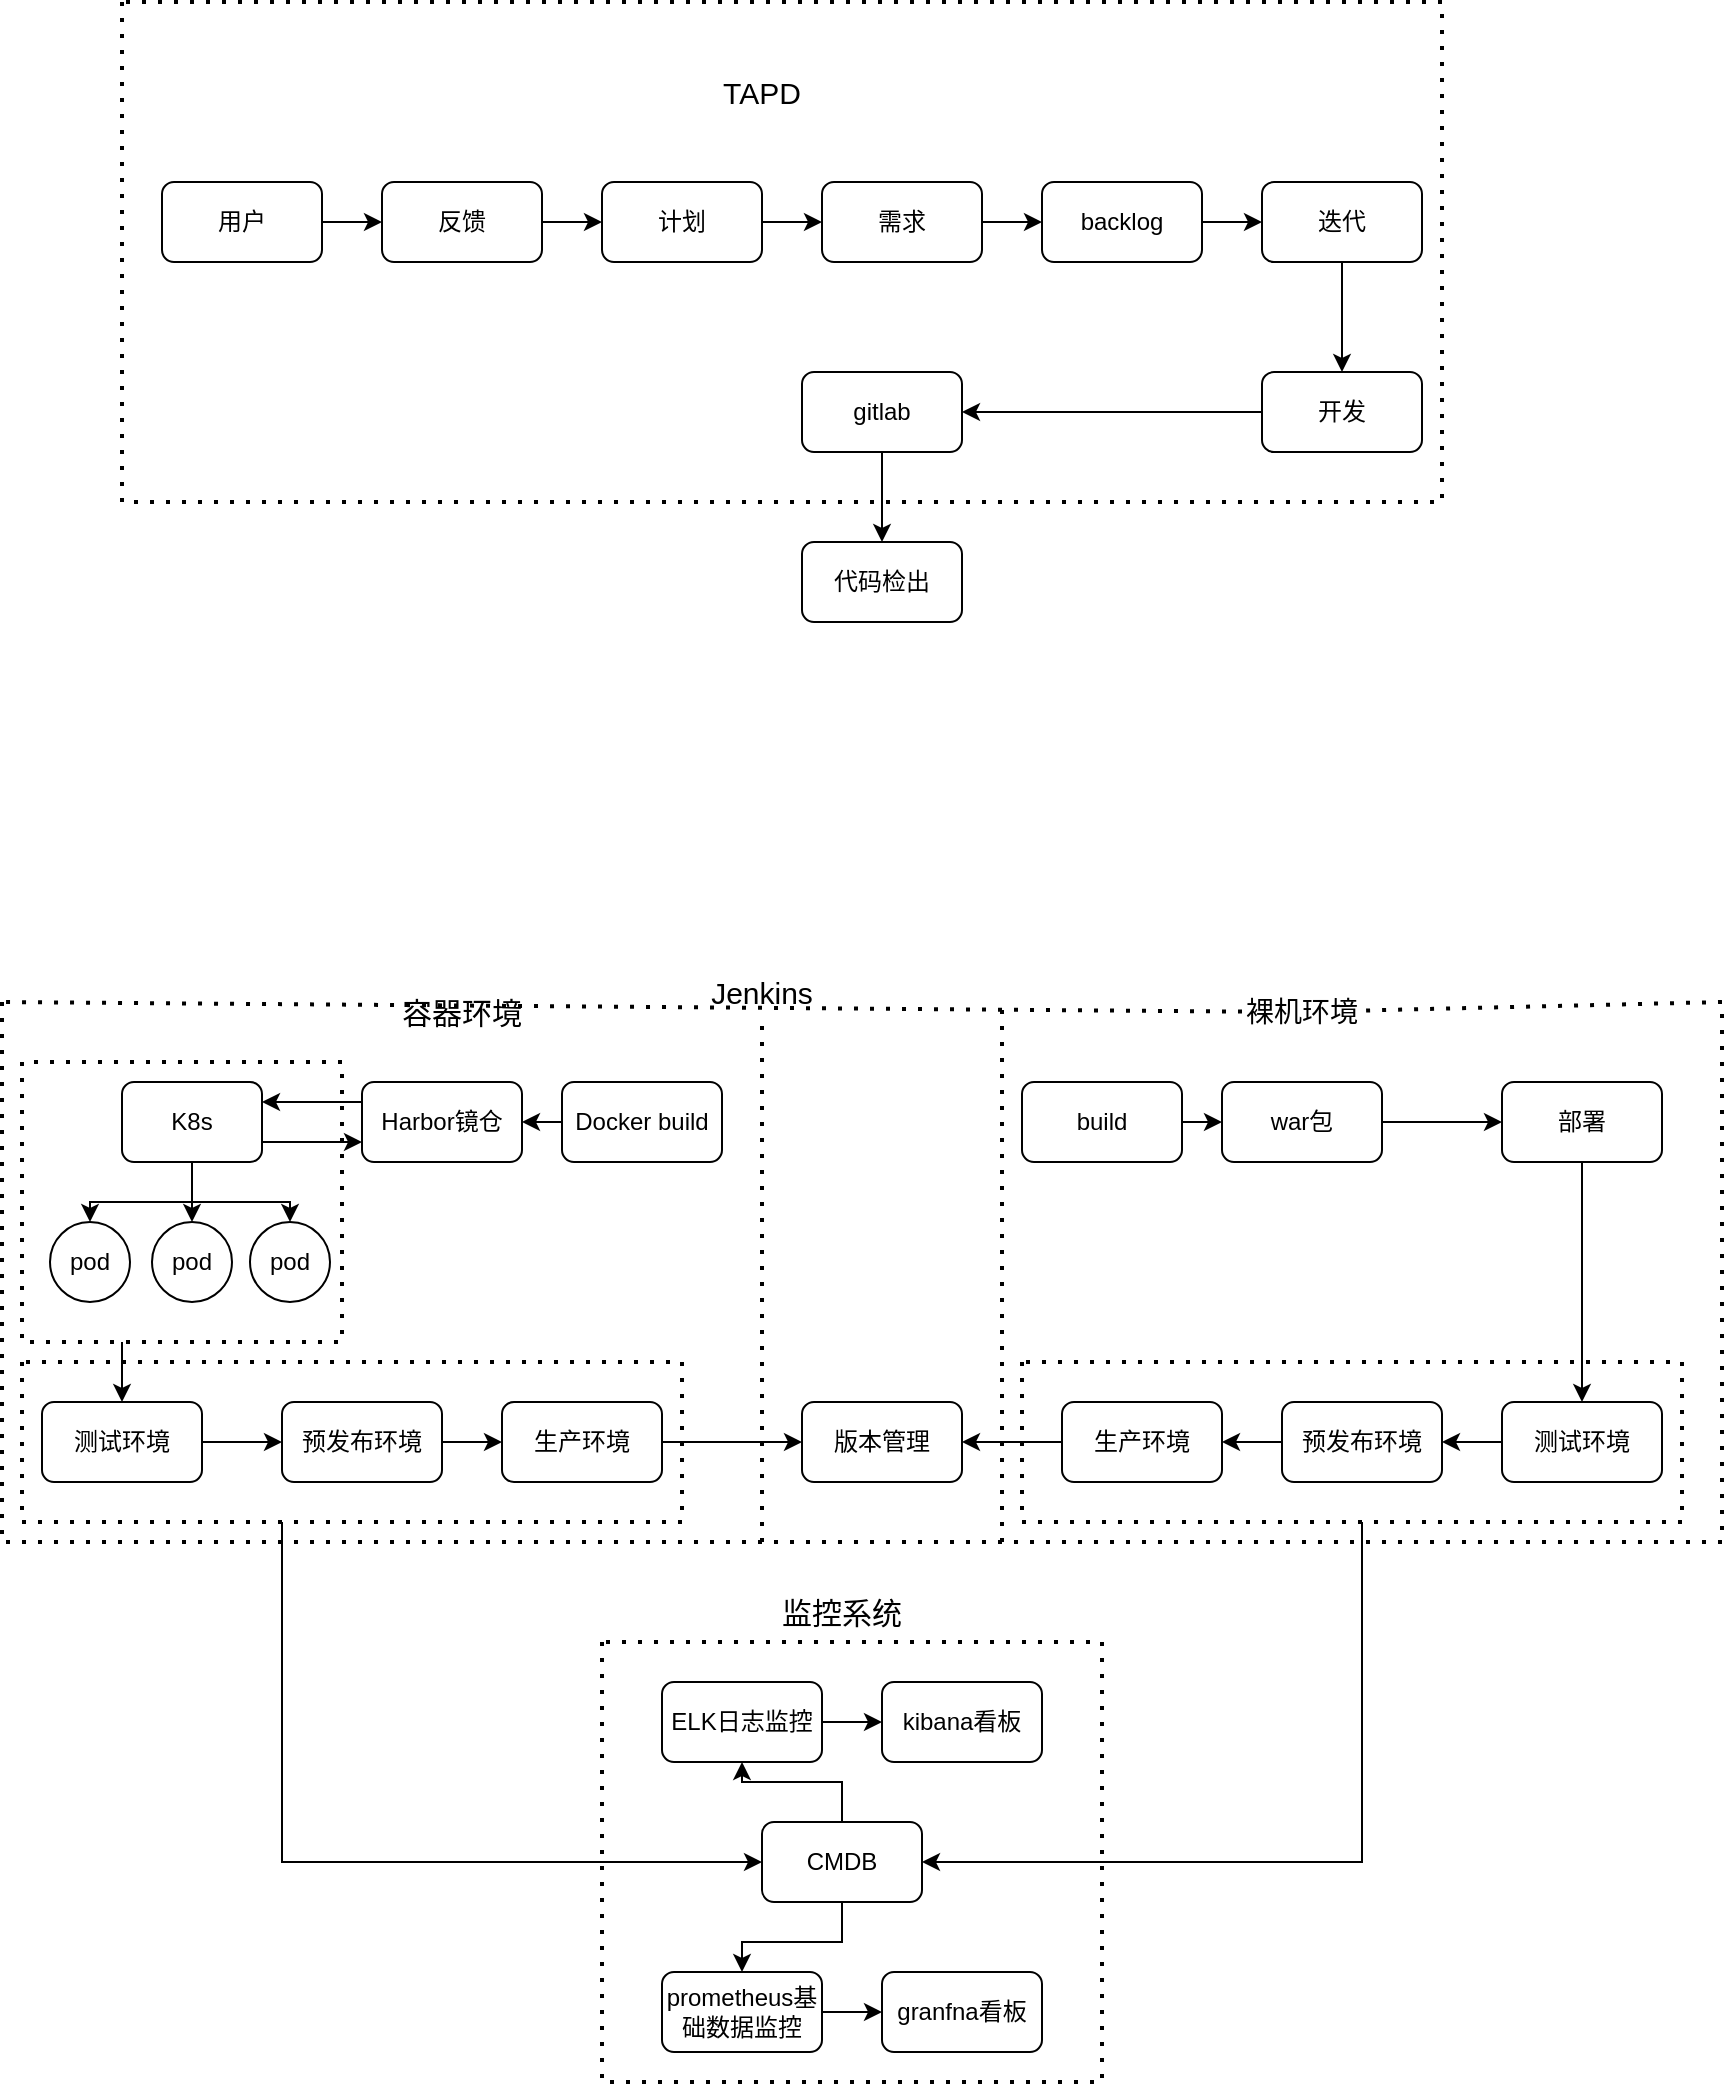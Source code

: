 <mxfile version="15.6.8" type="github">
  <diagram id="vsE465SX2cPEacJ-bp3B" name="Page-1">
    <mxGraphModel dx="1217" dy="2039" grid="1" gridSize="10" guides="1" tooltips="1" connect="1" arrows="1" fold="1" page="1" pageScale="1" pageWidth="827" pageHeight="1169" math="0" shadow="0">
      <root>
        <mxCell id="0" />
        <mxCell id="1" parent="0" />
        <mxCell id="xOtctn-aDaMQ04Lc9DY_-1" style="edgeStyle=orthogonalEdgeStyle;rounded=0;orthogonalLoop=1;jettySize=auto;html=1;exitX=1;exitY=0.5;exitDx=0;exitDy=0;" edge="1" parent="1" source="xOtctn-aDaMQ04Lc9DY_-2" target="xOtctn-aDaMQ04Lc9DY_-4">
          <mxGeometry relative="1" as="geometry" />
        </mxCell>
        <mxCell id="xOtctn-aDaMQ04Lc9DY_-2" value="用户" style="rounded=1;whiteSpace=wrap;html=1;" vertex="1" parent="1">
          <mxGeometry x="440" y="-10" width="80" height="40" as="geometry" />
        </mxCell>
        <mxCell id="xOtctn-aDaMQ04Lc9DY_-3" style="edgeStyle=orthogonalEdgeStyle;rounded=0;orthogonalLoop=1;jettySize=auto;html=1;exitX=1;exitY=0.5;exitDx=0;exitDy=0;entryX=0;entryY=0.5;entryDx=0;entryDy=0;" edge="1" parent="1" source="xOtctn-aDaMQ04Lc9DY_-4" target="xOtctn-aDaMQ04Lc9DY_-6">
          <mxGeometry relative="1" as="geometry" />
        </mxCell>
        <mxCell id="xOtctn-aDaMQ04Lc9DY_-4" value="反馈" style="rounded=1;whiteSpace=wrap;html=1;" vertex="1" parent="1">
          <mxGeometry x="550" y="-10" width="80" height="40" as="geometry" />
        </mxCell>
        <mxCell id="xOtctn-aDaMQ04Lc9DY_-5" style="edgeStyle=orthogonalEdgeStyle;rounded=0;orthogonalLoop=1;jettySize=auto;html=1;exitX=1;exitY=0.5;exitDx=0;exitDy=0;entryX=0;entryY=0.5;entryDx=0;entryDy=0;" edge="1" parent="1" source="xOtctn-aDaMQ04Lc9DY_-6" target="xOtctn-aDaMQ04Lc9DY_-8">
          <mxGeometry relative="1" as="geometry" />
        </mxCell>
        <mxCell id="xOtctn-aDaMQ04Lc9DY_-6" value="计划" style="rounded=1;whiteSpace=wrap;html=1;" vertex="1" parent="1">
          <mxGeometry x="660" y="-10" width="80" height="40" as="geometry" />
        </mxCell>
        <mxCell id="xOtctn-aDaMQ04Lc9DY_-7" style="edgeStyle=orthogonalEdgeStyle;rounded=0;orthogonalLoop=1;jettySize=auto;html=1;exitX=1;exitY=0.5;exitDx=0;exitDy=0;entryX=0;entryY=0.5;entryDx=0;entryDy=0;" edge="1" parent="1" source="xOtctn-aDaMQ04Lc9DY_-8" target="xOtctn-aDaMQ04Lc9DY_-10">
          <mxGeometry relative="1" as="geometry" />
        </mxCell>
        <mxCell id="xOtctn-aDaMQ04Lc9DY_-8" value="需求" style="rounded=1;whiteSpace=wrap;html=1;" vertex="1" parent="1">
          <mxGeometry x="770" y="-10" width="80" height="40" as="geometry" />
        </mxCell>
        <mxCell id="xOtctn-aDaMQ04Lc9DY_-9" style="edgeStyle=orthogonalEdgeStyle;rounded=0;orthogonalLoop=1;jettySize=auto;html=1;exitX=1;exitY=0.5;exitDx=0;exitDy=0;entryX=0;entryY=0.5;entryDx=0;entryDy=0;" edge="1" parent="1" source="xOtctn-aDaMQ04Lc9DY_-10" target="xOtctn-aDaMQ04Lc9DY_-12">
          <mxGeometry relative="1" as="geometry" />
        </mxCell>
        <mxCell id="xOtctn-aDaMQ04Lc9DY_-10" value="backlog" style="rounded=1;whiteSpace=wrap;html=1;" vertex="1" parent="1">
          <mxGeometry x="880" y="-10" width="80" height="40" as="geometry" />
        </mxCell>
        <mxCell id="xOtctn-aDaMQ04Lc9DY_-11" style="edgeStyle=orthogonalEdgeStyle;rounded=0;orthogonalLoop=1;jettySize=auto;html=1;exitX=0.5;exitY=1;exitDx=0;exitDy=0;entryX=0.5;entryY=0;entryDx=0;entryDy=0;" edge="1" parent="1" source="xOtctn-aDaMQ04Lc9DY_-12" target="xOtctn-aDaMQ04Lc9DY_-14">
          <mxGeometry relative="1" as="geometry" />
        </mxCell>
        <mxCell id="xOtctn-aDaMQ04Lc9DY_-12" value="迭代" style="rounded=1;whiteSpace=wrap;html=1;" vertex="1" parent="1">
          <mxGeometry x="990" y="-10" width="80" height="40" as="geometry" />
        </mxCell>
        <mxCell id="xOtctn-aDaMQ04Lc9DY_-13" style="edgeStyle=orthogonalEdgeStyle;rounded=0;orthogonalLoop=1;jettySize=auto;html=1;exitX=0;exitY=0.5;exitDx=0;exitDy=0;entryX=1;entryY=0.5;entryDx=0;entryDy=0;" edge="1" parent="1" source="xOtctn-aDaMQ04Lc9DY_-14" target="xOtctn-aDaMQ04Lc9DY_-16">
          <mxGeometry relative="1" as="geometry" />
        </mxCell>
        <mxCell id="xOtctn-aDaMQ04Lc9DY_-14" value="开发" style="rounded=1;whiteSpace=wrap;html=1;" vertex="1" parent="1">
          <mxGeometry x="990" y="85" width="80" height="40" as="geometry" />
        </mxCell>
        <mxCell id="xOtctn-aDaMQ04Lc9DY_-15" style="edgeStyle=orthogonalEdgeStyle;rounded=0;orthogonalLoop=1;jettySize=auto;html=1;exitX=0.5;exitY=1;exitDx=0;exitDy=0;entryX=0.5;entryY=0;entryDx=0;entryDy=0;" edge="1" parent="1" source="xOtctn-aDaMQ04Lc9DY_-16" target="xOtctn-aDaMQ04Lc9DY_-21">
          <mxGeometry relative="1" as="geometry" />
        </mxCell>
        <mxCell id="xOtctn-aDaMQ04Lc9DY_-16" value="gitlab" style="rounded=1;whiteSpace=wrap;html=1;" vertex="1" parent="1">
          <mxGeometry x="760" y="85" width="80" height="40" as="geometry" />
        </mxCell>
        <mxCell id="xOtctn-aDaMQ04Lc9DY_-17" value="" style="endArrow=none;dashed=1;html=1;dashPattern=1 3;strokeWidth=2;rounded=0;" edge="1" parent="1">
          <mxGeometry width="50" height="50" relative="1" as="geometry">
            <mxPoint x="420" y="-100" as="sourcePoint" />
            <mxPoint x="420" y="-100" as="targetPoint" />
            <Array as="points">
              <mxPoint x="420" y="150" />
              <mxPoint x="1080" y="150" />
              <mxPoint x="1080" y="-100" />
            </Array>
          </mxGeometry>
        </mxCell>
        <mxCell id="xOtctn-aDaMQ04Lc9DY_-18" value="&lt;font style=&quot;font-size: 15px&quot;&gt;TAPD&lt;/font&gt;" style="text;html=1;strokeColor=none;fillColor=none;align=center;verticalAlign=middle;whiteSpace=wrap;rounded=0;" vertex="1" parent="1">
          <mxGeometry x="710" y="-70" width="60" height="30" as="geometry" />
        </mxCell>
        <mxCell id="xOtctn-aDaMQ04Lc9DY_-21" value="代码检出" style="rounded=1;whiteSpace=wrap;html=1;" vertex="1" parent="1">
          <mxGeometry x="760" y="170" width="80" height="40" as="geometry" />
        </mxCell>
        <mxCell id="xOtctn-aDaMQ04Lc9DY_-22" style="edgeStyle=orthogonalEdgeStyle;rounded=0;orthogonalLoop=1;jettySize=auto;html=1;exitX=0;exitY=0.5;exitDx=0;exitDy=0;entryX=1;entryY=0.5;entryDx=0;entryDy=0;fontSize=15;" edge="1" parent="1" source="xOtctn-aDaMQ04Lc9DY_-23" target="xOtctn-aDaMQ04Lc9DY_-76">
          <mxGeometry relative="1" as="geometry" />
        </mxCell>
        <mxCell id="xOtctn-aDaMQ04Lc9DY_-23" value="生产环境" style="rounded=1;whiteSpace=wrap;html=1;" vertex="1" parent="1">
          <mxGeometry x="890" y="600" width="80" height="40" as="geometry" />
        </mxCell>
        <mxCell id="xOtctn-aDaMQ04Lc9DY_-24" style="edgeStyle=orthogonalEdgeStyle;rounded=0;orthogonalLoop=1;jettySize=auto;html=1;exitX=0;exitY=0.5;exitDx=0;exitDy=0;entryX=1;entryY=0.5;entryDx=0;entryDy=0;fontSize=15;" edge="1" parent="1" source="xOtctn-aDaMQ04Lc9DY_-25" target="xOtctn-aDaMQ04Lc9DY_-23">
          <mxGeometry relative="1" as="geometry" />
        </mxCell>
        <mxCell id="xOtctn-aDaMQ04Lc9DY_-25" value="预发布环境" style="rounded=1;whiteSpace=wrap;html=1;" vertex="1" parent="1">
          <mxGeometry x="1000" y="600" width="80" height="40" as="geometry" />
        </mxCell>
        <mxCell id="xOtctn-aDaMQ04Lc9DY_-26" style="edgeStyle=orthogonalEdgeStyle;rounded=0;orthogonalLoop=1;jettySize=auto;html=1;exitX=0;exitY=0.5;exitDx=0;exitDy=0;entryX=1;entryY=0.5;entryDx=0;entryDy=0;fontSize=15;" edge="1" parent="1" source="xOtctn-aDaMQ04Lc9DY_-27" target="xOtctn-aDaMQ04Lc9DY_-25">
          <mxGeometry relative="1" as="geometry" />
        </mxCell>
        <mxCell id="xOtctn-aDaMQ04Lc9DY_-27" value="&lt;span&gt;测试环境&lt;/span&gt;" style="rounded=1;whiteSpace=wrap;html=1;" vertex="1" parent="1">
          <mxGeometry x="1110" y="600" width="80" height="40" as="geometry" />
        </mxCell>
        <mxCell id="xOtctn-aDaMQ04Lc9DY_-28" value="" style="endArrow=none;dashed=1;html=1;dashPattern=1 3;strokeWidth=2;rounded=0;startArrow=none;" edge="1" parent="1" source="xOtctn-aDaMQ04Lc9DY_-68">
          <mxGeometry width="50" height="50" relative="1" as="geometry">
            <mxPoint x="360" y="400" as="sourcePoint" />
            <mxPoint x="360" y="400" as="targetPoint" />
            <Array as="points" />
          </mxGeometry>
        </mxCell>
        <mxCell id="xOtctn-aDaMQ04Lc9DY_-29" style="edgeStyle=orthogonalEdgeStyle;rounded=0;orthogonalLoop=1;jettySize=auto;html=1;exitX=1;exitY=0.5;exitDx=0;exitDy=0;entryX=0;entryY=0.5;entryDx=0;entryDy=0;" edge="1" parent="1" source="xOtctn-aDaMQ04Lc9DY_-30" target="xOtctn-aDaMQ04Lc9DY_-34">
          <mxGeometry relative="1" as="geometry" />
        </mxCell>
        <mxCell id="xOtctn-aDaMQ04Lc9DY_-30" value="ELK日志监控" style="rounded=1;whiteSpace=wrap;html=1;" vertex="1" parent="1">
          <mxGeometry x="690" y="740" width="80" height="40" as="geometry" />
        </mxCell>
        <mxCell id="xOtctn-aDaMQ04Lc9DY_-31" style="edgeStyle=orthogonalEdgeStyle;rounded=0;orthogonalLoop=1;jettySize=auto;html=1;exitX=1;exitY=0.5;exitDx=0;exitDy=0;entryX=0;entryY=0.5;entryDx=0;entryDy=0;" edge="1" parent="1" source="xOtctn-aDaMQ04Lc9DY_-32" target="xOtctn-aDaMQ04Lc9DY_-33">
          <mxGeometry relative="1" as="geometry" />
        </mxCell>
        <mxCell id="xOtctn-aDaMQ04Lc9DY_-32" value="prometheus基础数据监控" style="rounded=1;whiteSpace=wrap;html=1;" vertex="1" parent="1">
          <mxGeometry x="690" y="885" width="80" height="40" as="geometry" />
        </mxCell>
        <mxCell id="xOtctn-aDaMQ04Lc9DY_-33" value="granfna看板" style="rounded=1;whiteSpace=wrap;html=1;" vertex="1" parent="1">
          <mxGeometry x="800" y="885" width="80" height="40" as="geometry" />
        </mxCell>
        <mxCell id="xOtctn-aDaMQ04Lc9DY_-34" value="kibana看板" style="rounded=1;whiteSpace=wrap;html=1;" vertex="1" parent="1">
          <mxGeometry x="800" y="740" width="80" height="40" as="geometry" />
        </mxCell>
        <mxCell id="xOtctn-aDaMQ04Lc9DY_-35" style="edgeStyle=orthogonalEdgeStyle;rounded=0;orthogonalLoop=1;jettySize=auto;html=1;exitX=0.5;exitY=1;exitDx=0;exitDy=0;entryX=0.5;entryY=0;entryDx=0;entryDy=0;" edge="1" parent="1" source="xOtctn-aDaMQ04Lc9DY_-37" target="xOtctn-aDaMQ04Lc9DY_-32">
          <mxGeometry relative="1" as="geometry" />
        </mxCell>
        <mxCell id="xOtctn-aDaMQ04Lc9DY_-36" style="edgeStyle=orthogonalEdgeStyle;rounded=0;orthogonalLoop=1;jettySize=auto;html=1;exitX=0.5;exitY=0;exitDx=0;exitDy=0;entryX=0.5;entryY=1;entryDx=0;entryDy=0;" edge="1" parent="1" source="xOtctn-aDaMQ04Lc9DY_-37" target="xOtctn-aDaMQ04Lc9DY_-30">
          <mxGeometry relative="1" as="geometry" />
        </mxCell>
        <mxCell id="xOtctn-aDaMQ04Lc9DY_-37" value="CMDB" style="rounded=1;whiteSpace=wrap;html=1;" vertex="1" parent="1">
          <mxGeometry x="740" y="810" width="80" height="40" as="geometry" />
        </mxCell>
        <mxCell id="xOtctn-aDaMQ04Lc9DY_-38" value="" style="endArrow=none;dashed=1;html=1;dashPattern=1 3;strokeWidth=2;rounded=0;" edge="1" parent="1">
          <mxGeometry width="50" height="50" relative="1" as="geometry">
            <mxPoint x="660" y="720" as="sourcePoint" />
            <mxPoint x="660" y="720" as="targetPoint" />
            <Array as="points">
              <mxPoint x="660" y="940" />
              <mxPoint x="910" y="940" />
              <mxPoint x="910" y="720" />
            </Array>
          </mxGeometry>
        </mxCell>
        <mxCell id="xOtctn-aDaMQ04Lc9DY_-39" style="edgeStyle=orthogonalEdgeStyle;rounded=0;orthogonalLoop=1;jettySize=auto;html=1;exitX=0;exitY=0.5;exitDx=0;exitDy=0;entryX=1;entryY=0.5;entryDx=0;entryDy=0;" edge="1" parent="1" source="xOtctn-aDaMQ04Lc9DY_-40" target="xOtctn-aDaMQ04Lc9DY_-42">
          <mxGeometry relative="1" as="geometry" />
        </mxCell>
        <mxCell id="xOtctn-aDaMQ04Lc9DY_-40" value="Docker build" style="rounded=1;whiteSpace=wrap;html=1;" vertex="1" parent="1">
          <mxGeometry x="640" y="440" width="80" height="40" as="geometry" />
        </mxCell>
        <mxCell id="xOtctn-aDaMQ04Lc9DY_-41" style="edgeStyle=orthogonalEdgeStyle;rounded=0;orthogonalLoop=1;jettySize=auto;html=1;exitX=0;exitY=0.25;exitDx=0;exitDy=0;" edge="1" parent="1" source="xOtctn-aDaMQ04Lc9DY_-42">
          <mxGeometry relative="1" as="geometry">
            <mxPoint x="490" y="450" as="targetPoint" />
            <mxPoint x="530" y="450" as="sourcePoint" />
          </mxGeometry>
        </mxCell>
        <mxCell id="xOtctn-aDaMQ04Lc9DY_-42" value="Harbor镜仓" style="rounded=1;whiteSpace=wrap;html=1;" vertex="1" parent="1">
          <mxGeometry x="540" y="440" width="80" height="40" as="geometry" />
        </mxCell>
        <mxCell id="xOtctn-aDaMQ04Lc9DY_-43" style="edgeStyle=orthogonalEdgeStyle;rounded=0;orthogonalLoop=1;jettySize=auto;html=1;exitX=1;exitY=0.75;exitDx=0;exitDy=0;entryX=0;entryY=0.75;entryDx=0;entryDy=0;" edge="1" parent="1" source="xOtctn-aDaMQ04Lc9DY_-47" target="xOtctn-aDaMQ04Lc9DY_-42">
          <mxGeometry relative="1" as="geometry">
            <mxPoint x="530" y="470" as="targetPoint" />
          </mxGeometry>
        </mxCell>
        <mxCell id="xOtctn-aDaMQ04Lc9DY_-44" style="edgeStyle=orthogonalEdgeStyle;rounded=0;orthogonalLoop=1;jettySize=auto;html=1;exitX=0.5;exitY=1;exitDx=0;exitDy=0;entryX=0.5;entryY=0;entryDx=0;entryDy=0;" edge="1" parent="1" source="xOtctn-aDaMQ04Lc9DY_-47" target="xOtctn-aDaMQ04Lc9DY_-48">
          <mxGeometry relative="1" as="geometry" />
        </mxCell>
        <mxCell id="xOtctn-aDaMQ04Lc9DY_-45" style="edgeStyle=orthogonalEdgeStyle;rounded=0;orthogonalLoop=1;jettySize=auto;html=1;exitX=0.5;exitY=1;exitDx=0;exitDy=0;entryX=0.5;entryY=0;entryDx=0;entryDy=0;" edge="1" parent="1" source="xOtctn-aDaMQ04Lc9DY_-47" target="xOtctn-aDaMQ04Lc9DY_-49">
          <mxGeometry relative="1" as="geometry" />
        </mxCell>
        <mxCell id="xOtctn-aDaMQ04Lc9DY_-46" style="edgeStyle=orthogonalEdgeStyle;rounded=0;orthogonalLoop=1;jettySize=auto;html=1;exitX=0.5;exitY=1;exitDx=0;exitDy=0;entryX=0.5;entryY=0;entryDx=0;entryDy=0;" edge="1" parent="1" source="xOtctn-aDaMQ04Lc9DY_-47" target="xOtctn-aDaMQ04Lc9DY_-50">
          <mxGeometry relative="1" as="geometry" />
        </mxCell>
        <mxCell id="xOtctn-aDaMQ04Lc9DY_-47" value="K8s" style="rounded=1;whiteSpace=wrap;html=1;" vertex="1" parent="1">
          <mxGeometry x="420" y="440" width="70" height="40" as="geometry" />
        </mxCell>
        <mxCell id="xOtctn-aDaMQ04Lc9DY_-48" value="pod" style="ellipse;whiteSpace=wrap;html=1;aspect=fixed;" vertex="1" parent="1">
          <mxGeometry x="435" y="510" width="40" height="40" as="geometry" />
        </mxCell>
        <mxCell id="xOtctn-aDaMQ04Lc9DY_-49" value="pod" style="ellipse;whiteSpace=wrap;html=1;aspect=fixed;" vertex="1" parent="1">
          <mxGeometry x="384" y="510" width="40" height="40" as="geometry" />
        </mxCell>
        <mxCell id="xOtctn-aDaMQ04Lc9DY_-50" value="pod" style="ellipse;whiteSpace=wrap;html=1;aspect=fixed;" vertex="1" parent="1">
          <mxGeometry x="484" y="510" width="40" height="40" as="geometry" />
        </mxCell>
        <mxCell id="xOtctn-aDaMQ04Lc9DY_-51" style="edgeStyle=orthogonalEdgeStyle;rounded=0;orthogonalLoop=1;jettySize=auto;html=1;exitX=1;exitY=0.5;exitDx=0;exitDy=0;entryX=0;entryY=0.5;entryDx=0;entryDy=0;" edge="1" parent="1" source="xOtctn-aDaMQ04Lc9DY_-52" target="xOtctn-aDaMQ04Lc9DY_-54">
          <mxGeometry relative="1" as="geometry" />
        </mxCell>
        <mxCell id="xOtctn-aDaMQ04Lc9DY_-52" value="build" style="rounded=1;whiteSpace=wrap;html=1;" vertex="1" parent="1">
          <mxGeometry x="870" y="440" width="80" height="40" as="geometry" />
        </mxCell>
        <mxCell id="xOtctn-aDaMQ04Lc9DY_-53" style="edgeStyle=orthogonalEdgeStyle;rounded=0;orthogonalLoop=1;jettySize=auto;html=1;exitX=1;exitY=0.5;exitDx=0;exitDy=0;entryX=0;entryY=0.5;entryDx=0;entryDy=0;" edge="1" parent="1" source="xOtctn-aDaMQ04Lc9DY_-54" target="xOtctn-aDaMQ04Lc9DY_-56">
          <mxGeometry relative="1" as="geometry" />
        </mxCell>
        <mxCell id="xOtctn-aDaMQ04Lc9DY_-54" value="war包" style="rounded=1;whiteSpace=wrap;html=1;" vertex="1" parent="1">
          <mxGeometry x="970" y="440" width="80" height="40" as="geometry" />
        </mxCell>
        <mxCell id="xOtctn-aDaMQ04Lc9DY_-55" style="edgeStyle=orthogonalEdgeStyle;rounded=0;orthogonalLoop=1;jettySize=auto;html=1;exitX=0.5;exitY=1;exitDx=0;exitDy=0;fontSize=15;" edge="1" parent="1" source="xOtctn-aDaMQ04Lc9DY_-56" target="xOtctn-aDaMQ04Lc9DY_-27">
          <mxGeometry relative="1" as="geometry" />
        </mxCell>
        <mxCell id="xOtctn-aDaMQ04Lc9DY_-56" value="部署" style="rounded=1;whiteSpace=wrap;html=1;" vertex="1" parent="1">
          <mxGeometry x="1110" y="440" width="80" height="40" as="geometry" />
        </mxCell>
        <mxCell id="xOtctn-aDaMQ04Lc9DY_-57" value="&lt;font style=&quot;font-size: 15px&quot;&gt;Jenkins&lt;/font&gt;" style="text;html=1;strokeColor=none;fillColor=none;align=center;verticalAlign=middle;whiteSpace=wrap;rounded=0;" vertex="1" parent="1">
          <mxGeometry x="710" y="380" width="60" height="30" as="geometry" />
        </mxCell>
        <mxCell id="xOtctn-aDaMQ04Lc9DY_-58" style="edgeStyle=orthogonalEdgeStyle;rounded=0;orthogonalLoop=1;jettySize=auto;html=1;exitX=1;exitY=0.5;exitDx=0;exitDy=0;entryX=0;entryY=0.5;entryDx=0;entryDy=0;fontSize=15;" edge="1" parent="1" source="xOtctn-aDaMQ04Lc9DY_-59" target="xOtctn-aDaMQ04Lc9DY_-61">
          <mxGeometry relative="1" as="geometry" />
        </mxCell>
        <mxCell id="xOtctn-aDaMQ04Lc9DY_-59" value="测试环境" style="rounded=1;whiteSpace=wrap;html=1;" vertex="1" parent="1">
          <mxGeometry x="380" y="600" width="80" height="40" as="geometry" />
        </mxCell>
        <mxCell id="xOtctn-aDaMQ04Lc9DY_-60" style="edgeStyle=orthogonalEdgeStyle;rounded=0;orthogonalLoop=1;jettySize=auto;html=1;exitX=1;exitY=0.5;exitDx=0;exitDy=0;entryX=0;entryY=0.5;entryDx=0;entryDy=0;fontSize=15;" edge="1" parent="1" source="xOtctn-aDaMQ04Lc9DY_-61" target="xOtctn-aDaMQ04Lc9DY_-63">
          <mxGeometry relative="1" as="geometry" />
        </mxCell>
        <mxCell id="xOtctn-aDaMQ04Lc9DY_-61" value="预发布环境" style="rounded=1;whiteSpace=wrap;html=1;" vertex="1" parent="1">
          <mxGeometry x="500" y="600" width="80" height="40" as="geometry" />
        </mxCell>
        <mxCell id="xOtctn-aDaMQ04Lc9DY_-62" style="edgeStyle=orthogonalEdgeStyle;rounded=0;orthogonalLoop=1;jettySize=auto;html=1;exitX=1;exitY=0.5;exitDx=0;exitDy=0;fontSize=15;" edge="1" parent="1" source="xOtctn-aDaMQ04Lc9DY_-63" target="xOtctn-aDaMQ04Lc9DY_-76">
          <mxGeometry relative="1" as="geometry" />
        </mxCell>
        <mxCell id="xOtctn-aDaMQ04Lc9DY_-63" value="生产环境" style="rounded=1;whiteSpace=wrap;html=1;" vertex="1" parent="1">
          <mxGeometry x="610" y="600" width="80" height="40" as="geometry" />
        </mxCell>
        <mxCell id="xOtctn-aDaMQ04Lc9DY_-64" value="" style="endArrow=none;dashed=1;html=1;dashPattern=1 3;strokeWidth=2;rounded=0;" edge="1" parent="1">
          <mxGeometry width="50" height="50" relative="1" as="geometry">
            <mxPoint x="370" y="430" as="sourcePoint" />
            <mxPoint x="370" y="430" as="targetPoint" />
            <Array as="points">
              <mxPoint x="370" y="570" />
              <mxPoint x="530" y="570" />
              <mxPoint x="530" y="430" />
            </Array>
          </mxGeometry>
        </mxCell>
        <mxCell id="xOtctn-aDaMQ04Lc9DY_-65" value="" style="endArrow=none;dashed=1;html=1;dashPattern=1 3;strokeWidth=2;rounded=0;" edge="1" parent="1" target="xOtctn-aDaMQ04Lc9DY_-57">
          <mxGeometry width="50" height="50" relative="1" as="geometry">
            <mxPoint x="740" y="670" as="sourcePoint" />
            <mxPoint x="730" y="600" as="targetPoint" />
            <Array as="points">
              <mxPoint x="740" y="610" />
            </Array>
          </mxGeometry>
        </mxCell>
        <mxCell id="xOtctn-aDaMQ04Lc9DY_-66" value="" style="endArrow=none;dashed=1;html=1;dashPattern=1 3;strokeWidth=2;rounded=0;" edge="1" parent="1">
          <mxGeometry width="50" height="50" relative="1" as="geometry">
            <mxPoint x="860" y="670" as="sourcePoint" />
            <mxPoint x="860" y="400" as="targetPoint" />
          </mxGeometry>
        </mxCell>
        <mxCell id="xOtctn-aDaMQ04Lc9DY_-67" value="&lt;font style=&quot;font-size: 15px&quot;&gt;容器环境&lt;/font&gt;" style="text;html=1;strokeColor=none;fillColor=none;align=center;verticalAlign=middle;whiteSpace=wrap;rounded=0;" vertex="1" parent="1">
          <mxGeometry x="540" y="380" width="100" height="50" as="geometry" />
        </mxCell>
        <mxCell id="xOtctn-aDaMQ04Lc9DY_-68" value="&lt;font style=&quot;font-size: 14px&quot;&gt;裸机环境&lt;/font&gt;" style="text;html=1;strokeColor=none;fillColor=none;align=center;verticalAlign=middle;whiteSpace=wrap;rounded=0;" vertex="1" parent="1">
          <mxGeometry x="980" y="390" width="60" height="30" as="geometry" />
        </mxCell>
        <mxCell id="xOtctn-aDaMQ04Lc9DY_-69" value="" style="endArrow=none;dashed=1;html=1;dashPattern=1 3;strokeWidth=2;rounded=0;" edge="1" parent="1" target="xOtctn-aDaMQ04Lc9DY_-68">
          <mxGeometry width="50" height="50" relative="1" as="geometry">
            <mxPoint x="360" y="400" as="sourcePoint" />
            <mxPoint x="360" y="400" as="targetPoint" />
            <Array as="points">
              <mxPoint x="360" y="670" />
              <mxPoint x="1220" y="670" />
              <mxPoint x="1220" y="400" />
            </Array>
          </mxGeometry>
        </mxCell>
        <mxCell id="xOtctn-aDaMQ04Lc9DY_-70" value="" style="endArrow=none;dashed=1;html=1;dashPattern=1 3;strokeWidth=2;rounded=0;" edge="1" parent="1">
          <mxGeometry width="50" height="50" relative="1" as="geometry">
            <mxPoint x="870" y="580" as="sourcePoint" />
            <mxPoint x="870" y="580" as="targetPoint" />
            <Array as="points">
              <mxPoint x="870" y="660" />
              <mxPoint x="1200" y="660" />
              <mxPoint x="1200" y="580" />
            </Array>
          </mxGeometry>
        </mxCell>
        <mxCell id="xOtctn-aDaMQ04Lc9DY_-71" value="" style="endArrow=classic;html=1;rounded=0;fontSize=15;entryX=0;entryY=0.5;entryDx=0;entryDy=0;" edge="1" parent="1" target="xOtctn-aDaMQ04Lc9DY_-37">
          <mxGeometry width="50" height="50" relative="1" as="geometry">
            <mxPoint x="500" y="660" as="sourcePoint" />
            <mxPoint x="730" y="720" as="targetPoint" />
            <Array as="points">
              <mxPoint x="500" y="830" />
            </Array>
          </mxGeometry>
        </mxCell>
        <mxCell id="xOtctn-aDaMQ04Lc9DY_-72" value="" style="endArrow=classic;html=1;rounded=0;fontSize=15;entryX=1;entryY=0.5;entryDx=0;entryDy=0;" edge="1" parent="1" target="xOtctn-aDaMQ04Lc9DY_-37">
          <mxGeometry width="50" height="50" relative="1" as="geometry">
            <mxPoint x="1040" y="660" as="sourcePoint" />
            <mxPoint x="750" y="840" as="targetPoint" />
            <Array as="points">
              <mxPoint x="1040" y="830" />
            </Array>
          </mxGeometry>
        </mxCell>
        <mxCell id="xOtctn-aDaMQ04Lc9DY_-73" value="监控系统" style="text;html=1;strokeColor=none;fillColor=none;align=center;verticalAlign=middle;whiteSpace=wrap;rounded=0;fontSize=15;" vertex="1" parent="1">
          <mxGeometry x="740" y="690" width="80" height="30" as="geometry" />
        </mxCell>
        <mxCell id="xOtctn-aDaMQ04Lc9DY_-74" value="" style="endArrow=classic;html=1;rounded=0;fontSize=15;entryX=0.5;entryY=0;entryDx=0;entryDy=0;" edge="1" parent="1" target="xOtctn-aDaMQ04Lc9DY_-59">
          <mxGeometry width="50" height="50" relative="1" as="geometry">
            <mxPoint x="420" y="570" as="sourcePoint" />
            <mxPoint x="780" y="550" as="targetPoint" />
          </mxGeometry>
        </mxCell>
        <mxCell id="xOtctn-aDaMQ04Lc9DY_-75" value="" style="endArrow=none;dashed=1;html=1;dashPattern=1 3;strokeWidth=2;rounded=0;" edge="1" parent="1">
          <mxGeometry width="50" height="50" relative="1" as="geometry">
            <mxPoint x="370" y="580" as="sourcePoint" />
            <mxPoint x="370" y="580" as="targetPoint" />
            <Array as="points">
              <mxPoint x="370" y="660" />
              <mxPoint x="700" y="660" />
              <mxPoint x="700" y="580" />
            </Array>
          </mxGeometry>
        </mxCell>
        <mxCell id="xOtctn-aDaMQ04Lc9DY_-76" value="版本管理" style="rounded=1;whiteSpace=wrap;html=1;" vertex="1" parent="1">
          <mxGeometry x="760" y="600" width="80" height="40" as="geometry" />
        </mxCell>
      </root>
    </mxGraphModel>
  </diagram>
</mxfile>
